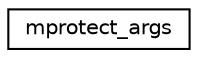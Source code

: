 digraph "Graphical Class Hierarchy"
{
 // LATEX_PDF_SIZE
  edge [fontname="Helvetica",fontsize="10",labelfontname="Helvetica",labelfontsize="10"];
  node [fontname="Helvetica",fontsize="10",shape=record];
  rankdir="LR";
  Node0 [label="mprotect_args",height=0.2,width=0.4,color="black", fillcolor="white", style="filled",URL="$structmprotect__args.html",tooltip=" "];
}
